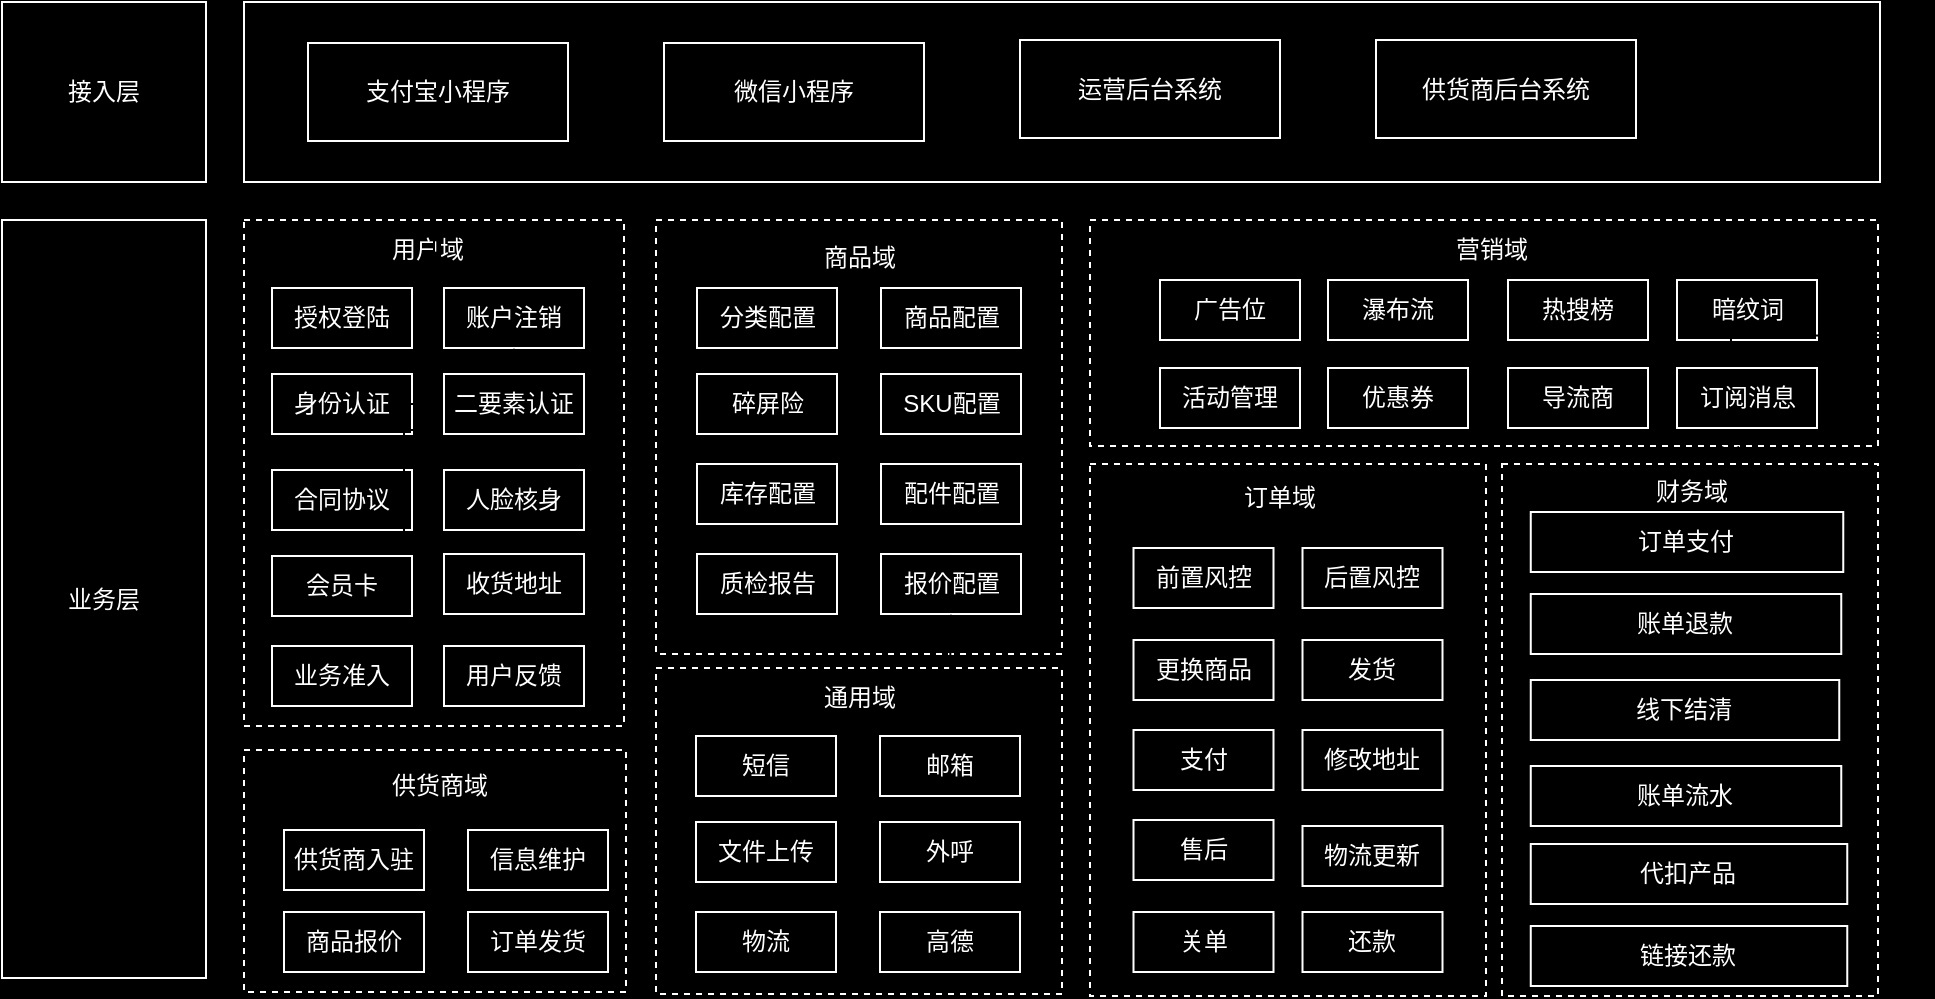 <mxfile version="24.7.12">
  <diagram name="第 1 页" id="a9zNuTtGVHFrjddqWxli">
    <mxGraphModel dx="1405" dy="809" grid="0" gridSize="10" guides="1" tooltips="1" connect="1" arrows="1" fold="1" page="1" pageScale="1" pageWidth="827" pageHeight="1169" background="#000000" math="0" shadow="0">
      <root>
        <mxCell id="0" />
        <mxCell id="1" parent="0" />
        <mxCell id="iPnrtmUdlIL3VNnraX-A-33" value="" style="rounded=0;whiteSpace=wrap;html=1;labelBackgroundColor=none;fillColor=none;strokeWidth=1;strokeColor=#FFFFFF;dashed=1;fontColor=#FEFAE0;" vertex="1" parent="1">
          <mxGeometry x="574" y="331" width="198" height="266" as="geometry" />
        </mxCell>
        <mxCell id="ZO9EcA2WIQo7O_Em-ckx-2" value="&lt;font color=&quot;#ffffff&quot;&gt;接入层&lt;/font&gt;" style="rounded=0;whiteSpace=wrap;html=1;labelBackgroundColor=none;fillColor=none;strokeWidth=1;strokeColor=#FFFFFF;fontColor=#FEFAE0;" parent="1" vertex="1">
          <mxGeometry x="30" y="100" width="102" height="90" as="geometry" />
        </mxCell>
        <mxCell id="ZO9EcA2WIQo7O_Em-ckx-3" value="&lt;font color=&quot;#ffffff&quot;&gt;业务层&lt;/font&gt;" style="rounded=0;whiteSpace=wrap;html=1;labelBackgroundColor=none;fillColor=none;strokeWidth=1;strokeColor=#FFFFFF;fontColor=#FEFAE0;" parent="1" vertex="1">
          <mxGeometry x="30" y="209" width="102" height="379" as="geometry" />
        </mxCell>
        <mxCell id="ZO9EcA2WIQo7O_Em-ckx-4" value="" style="rounded=0;whiteSpace=wrap;html=1;labelBackgroundColor=none;fillColor=none;strokeWidth=1;strokeColor=#FFFFFF;fontColor=#FEFAE0;" parent="1" vertex="1">
          <mxGeometry x="151" y="100" width="818" height="90" as="geometry" />
        </mxCell>
        <mxCell id="ZO9EcA2WIQo7O_Em-ckx-8" value="&lt;font color=&quot;#ffffff&quot;&gt;支付宝小程序&lt;/font&gt;" style="rounded=0;whiteSpace=wrap;html=1;labelBackgroundColor=none;fillColor=none;strokeWidth=1;strokeColor=#FFFFFF;fontColor=#ffffff;" parent="1" vertex="1">
          <mxGeometry x="183" y="120.5" width="130" height="49" as="geometry" />
        </mxCell>
        <mxCell id="iPnrtmUdlIL3VNnraX-A-1" value="&lt;font color=&quot;#ffffff&quot;&gt;运营后台系统&lt;/font&gt;" style="rounded=0;whiteSpace=wrap;html=1;labelBackgroundColor=none;fillColor=none;strokeWidth=1;strokeColor=#FFFFFF;fontColor=#FEFAE0;" vertex="1" parent="1">
          <mxGeometry x="539" y="119" width="130" height="49" as="geometry" />
        </mxCell>
        <mxCell id="iPnrtmUdlIL3VNnraX-A-2" value="&lt;font color=&quot;#ffffff&quot;&gt;供货商后台系统&lt;/font&gt;" style="rounded=0;whiteSpace=wrap;html=1;labelBackgroundColor=none;fillColor=none;strokeWidth=1;strokeColor=#FFFFFF;fontColor=#FEFAE0;" vertex="1" parent="1">
          <mxGeometry x="717" y="119" width="130" height="49" as="geometry" />
        </mxCell>
        <mxCell id="iPnrtmUdlIL3VNnraX-A-4" value="&lt;font color=&quot;#ffffff&quot;&gt;微信小程序&lt;/font&gt;" style="rounded=0;whiteSpace=wrap;html=1;labelBackgroundColor=none;fillColor=none;strokeWidth=1;strokeColor=#FFFFFF;fontColor=#FEFAE0;" vertex="1" parent="1">
          <mxGeometry x="361" y="120.5" width="130" height="49" as="geometry" />
        </mxCell>
        <mxCell id="iPnrtmUdlIL3VNnraX-A-6" value="" style="rounded=0;whiteSpace=wrap;html=1;labelBackgroundColor=none;fillColor=none;strokeWidth=1;strokeColor=#FFFFFF;dashed=1;fontColor=#FEFAE0;" vertex="1" parent="1">
          <mxGeometry x="151" y="209" width="190" height="253" as="geometry" />
        </mxCell>
        <mxCell id="iPnrtmUdlIL3VNnraX-A-7" value="&lt;font color=&quot;#ffffff&quot;&gt;用户域&lt;/font&gt;" style="text;html=1;align=center;verticalAlign=middle;whiteSpace=wrap;rounded=0;labelBackgroundColor=none;fontColor=#FEFAE0;strokeColor=none;" vertex="1" parent="1">
          <mxGeometry x="213" y="209" width="60" height="30" as="geometry" />
        </mxCell>
        <mxCell id="iPnrtmUdlIL3VNnraX-A-8" value="授权登陆" style="rounded=0;whiteSpace=wrap;html=1;labelBackgroundColor=none;fillColor=none;strokeWidth=1;strokeColor=#FFFFFF;fontColor=#ffffff;" vertex="1" parent="1">
          <mxGeometry x="165" y="243" width="70" height="30" as="geometry" />
        </mxCell>
        <mxCell id="iPnrtmUdlIL3VNnraX-A-9" value="账户注销" style="rounded=0;whiteSpace=wrap;html=1;labelBackgroundColor=none;fillColor=none;strokeWidth=1;strokeColor=#FFFFFF;fontColor=#ffffff;" vertex="1" parent="1">
          <mxGeometry x="251" y="243" width="70" height="30" as="geometry" />
        </mxCell>
        <mxCell id="iPnrtmUdlIL3VNnraX-A-11" value="" style="edgeStyle=orthogonalEdgeStyle;rounded=0;orthogonalLoop=1;jettySize=auto;html=1;" edge="1" parent="1" source="iPnrtmUdlIL3VNnraX-A-12" target="iPnrtmUdlIL3VNnraX-A-9">
          <mxGeometry relative="1" as="geometry" />
        </mxCell>
        <mxCell id="iPnrtmUdlIL3VNnraX-A-10" value="身份认证" style="rounded=0;whiteSpace=wrap;html=1;labelBackgroundColor=none;fillColor=none;strokeWidth=1;strokeColor=#FFFFFF;fontColor=#ffffff;" vertex="1" parent="1">
          <mxGeometry x="165" y="286" width="70" height="30" as="geometry" />
        </mxCell>
        <mxCell id="iPnrtmUdlIL3VNnraX-A-13" value="业务准入" style="rounded=0;whiteSpace=wrap;html=1;labelBackgroundColor=none;fillColor=none;strokeWidth=1;strokeColor=#FFFFFF;fontColor=#ffffff;" vertex="1" parent="1">
          <mxGeometry x="165" y="422" width="70" height="30" as="geometry" />
        </mxCell>
        <mxCell id="iPnrtmUdlIL3VNnraX-A-14" value="前置风控" style="rounded=0;whiteSpace=wrap;html=1;labelBackgroundColor=none;fillColor=none;strokeWidth=1;strokeColor=#FFFFFF;fontColor=#ffffff;" vertex="1" parent="1">
          <mxGeometry x="595.75" y="373" width="70" height="30" as="geometry" />
        </mxCell>
        <mxCell id="iPnrtmUdlIL3VNnraX-A-15" value="后置风控" style="rounded=0;whiteSpace=wrap;html=1;labelBackgroundColor=none;fillColor=none;strokeWidth=1;strokeColor=#FFFFFF;fontColor=#ffffff;" vertex="1" parent="1">
          <mxGeometry x="680.25" y="373" width="70" height="30" as="geometry" />
        </mxCell>
        <mxCell id="iPnrtmUdlIL3VNnraX-A-16" value="合同协议" style="rounded=0;whiteSpace=wrap;html=1;labelBackgroundColor=none;fillColor=none;strokeWidth=1;strokeColor=#FFFFFF;fontColor=#ffffff;" vertex="1" parent="1">
          <mxGeometry x="165" y="334" width="70" height="30" as="geometry" />
        </mxCell>
        <mxCell id="iPnrtmUdlIL3VNnraX-A-18" value="" style="edgeStyle=orthogonalEdgeStyle;rounded=0;orthogonalLoop=1;jettySize=auto;html=1;" edge="1" parent="1" source="iPnrtmUdlIL3VNnraX-A-19" target="iPnrtmUdlIL3VNnraX-A-12">
          <mxGeometry relative="1" as="geometry">
            <mxPoint x="234" y="303" as="sourcePoint" />
            <mxPoint x="283" y="279" as="targetPoint" />
          </mxGeometry>
        </mxCell>
        <mxCell id="iPnrtmUdlIL3VNnraX-A-20" style="edgeStyle=orthogonalEdgeStyle;rounded=0;orthogonalLoop=1;jettySize=auto;html=1;exitX=0.75;exitY=1;exitDx=0;exitDy=0;" edge="1" parent="1" source="iPnrtmUdlIL3VNnraX-A-12" target="iPnrtmUdlIL3VNnraX-A-6">
          <mxGeometry relative="1" as="geometry" />
        </mxCell>
        <mxCell id="iPnrtmUdlIL3VNnraX-A-12" value="人脸核身" style="rounded=0;whiteSpace=wrap;html=1;labelBackgroundColor=none;fillColor=none;strokeWidth=1;strokeColor=#FFFFFF;fontColor=#ffffff;" vertex="1" parent="1">
          <mxGeometry x="251" y="334" width="70" height="30" as="geometry" />
        </mxCell>
        <mxCell id="iPnrtmUdlIL3VNnraX-A-21" value="用户反馈" style="rounded=0;whiteSpace=wrap;html=1;labelBackgroundColor=none;fillColor=none;strokeWidth=1;strokeColor=#FFFFFF;fontColor=#ffffff;" vertex="1" parent="1">
          <mxGeometry x="251" y="422" width="70" height="30" as="geometry" />
        </mxCell>
        <mxCell id="iPnrtmUdlIL3VNnraX-A-22" value="会员卡" style="rounded=0;whiteSpace=wrap;html=1;labelBackgroundColor=none;fillColor=none;strokeWidth=1;strokeColor=#FFFFFF;fontColor=#ffffff;" vertex="1" parent="1">
          <mxGeometry x="165" y="377" width="70" height="30" as="geometry" />
        </mxCell>
        <mxCell id="iPnrtmUdlIL3VNnraX-A-23" value="收货地址" style="rounded=0;whiteSpace=wrap;html=1;labelBackgroundColor=none;fillColor=none;strokeWidth=1;strokeColor=#FFFFFF;fontColor=#ffffff;" vertex="1" parent="1">
          <mxGeometry x="251" y="376" width="70" height="30" as="geometry" />
        </mxCell>
        <mxCell id="iPnrtmUdlIL3VNnraX-A-24" value="" style="edgeStyle=orthogonalEdgeStyle;rounded=0;orthogonalLoop=1;jettySize=auto;html=1;" edge="1" parent="1" source="iPnrtmUdlIL3VNnraX-A-10" target="iPnrtmUdlIL3VNnraX-A-19">
          <mxGeometry relative="1" as="geometry">
            <mxPoint x="235" y="301" as="sourcePoint" />
            <mxPoint x="286" y="329" as="targetPoint" />
          </mxGeometry>
        </mxCell>
        <mxCell id="iPnrtmUdlIL3VNnraX-A-19" value="二要素认证" style="rounded=0;whiteSpace=wrap;html=1;labelBackgroundColor=none;fillColor=none;strokeWidth=1;strokeColor=#FFFFFF;fontColor=#ffffff;" vertex="1" parent="1">
          <mxGeometry x="251" y="286" width="70" height="30" as="geometry" />
        </mxCell>
        <mxCell id="iPnrtmUdlIL3VNnraX-A-25" value="" style="rounded=0;whiteSpace=wrap;html=1;labelBackgroundColor=none;fillColor=none;strokeWidth=1;strokeColor=#FFFFFF;dashed=1;fontColor=#FEFAE0;" vertex="1" parent="1">
          <mxGeometry x="151" y="474" width="191" height="121" as="geometry" />
        </mxCell>
        <mxCell id="iPnrtmUdlIL3VNnraX-A-26" value="&lt;font color=&quot;#ffffff&quot;&gt;供货商域&lt;/font&gt;" style="text;html=1;align=center;verticalAlign=middle;whiteSpace=wrap;rounded=0;labelBackgroundColor=none;fontColor=#FEFAE0;strokeColor=none;" vertex="1" parent="1">
          <mxGeometry x="219" y="477" width="60" height="30" as="geometry" />
        </mxCell>
        <mxCell id="iPnrtmUdlIL3VNnraX-A-27" value="" style="rounded=0;whiteSpace=wrap;html=1;labelBackgroundColor=none;fillColor=none;strokeWidth=1;strokeColor=#FFFFFF;dashed=1;fontColor=#FEFAE0;" vertex="1" parent="1">
          <mxGeometry x="357" y="209" width="203" height="217" as="geometry" />
        </mxCell>
        <mxCell id="iPnrtmUdlIL3VNnraX-A-58" value="" style="edgeStyle=orthogonalEdgeStyle;rounded=0;orthogonalLoop=1;jettySize=auto;html=1;" edge="1" parent="1" source="iPnrtmUdlIL3VNnraX-A-28" target="iPnrtmUdlIL3VNnraX-A-51">
          <mxGeometry relative="1" as="geometry" />
        </mxCell>
        <mxCell id="iPnrtmUdlIL3VNnraX-A-28" value="&lt;font color=&quot;#ffffff&quot;&gt;商品域&lt;/font&gt;" style="text;html=1;align=center;verticalAlign=middle;whiteSpace=wrap;rounded=0;labelBackgroundColor=none;fontColor=#FEFAE0;strokeColor=none;" vertex="1" parent="1">
          <mxGeometry x="428.5" y="213" width="60" height="30" as="geometry" />
        </mxCell>
        <mxCell id="iPnrtmUdlIL3VNnraX-A-31" value="" style="rounded=0;whiteSpace=wrap;html=1;labelBackgroundColor=none;fillColor=none;strokeWidth=1;strokeColor=#FFFFFF;dashed=1;fontColor=#FEFAE0;" vertex="1" parent="1">
          <mxGeometry x="574" y="209" width="394" height="113" as="geometry" />
        </mxCell>
        <mxCell id="iPnrtmUdlIL3VNnraX-A-32" value="&lt;font color=&quot;#ffffff&quot;&gt;营销域&lt;/font&gt;" style="text;html=1;align=center;verticalAlign=middle;whiteSpace=wrap;rounded=0;labelBackgroundColor=none;fontColor=#FEFAE0;strokeColor=none;" vertex="1" parent="1">
          <mxGeometry x="733" y="209" width="84" height="30" as="geometry" />
        </mxCell>
        <mxCell id="iPnrtmUdlIL3VNnraX-A-34" value="&lt;font color=&quot;#ffffff&quot;&gt;订单域&lt;/font&gt;" style="text;html=1;align=center;verticalAlign=middle;whiteSpace=wrap;rounded=0;labelBackgroundColor=none;fontColor=#FEFAE0;strokeColor=none;" vertex="1" parent="1">
          <mxGeometry x="639" y="333" width="60" height="30" as="geometry" />
        </mxCell>
        <mxCell id="iPnrtmUdlIL3VNnraX-A-37" value="供货商入驻" style="rounded=0;whiteSpace=wrap;html=1;labelBackgroundColor=none;fillColor=none;strokeWidth=1;strokeColor=#FFFFFF;fontColor=#ffffff;" vertex="1" parent="1">
          <mxGeometry x="171" y="514" width="70" height="30" as="geometry" />
        </mxCell>
        <mxCell id="iPnrtmUdlIL3VNnraX-A-38" value="信息维护" style="rounded=0;whiteSpace=wrap;html=1;labelBackgroundColor=none;fillColor=none;strokeWidth=1;strokeColor=#FFFFFF;fontColor=#ffffff;" vertex="1" parent="1">
          <mxGeometry x="263" y="514" width="70" height="30" as="geometry" />
        </mxCell>
        <mxCell id="iPnrtmUdlIL3VNnraX-A-39" value="广告位" style="rounded=0;whiteSpace=wrap;html=1;labelBackgroundColor=none;fillColor=none;strokeWidth=1;strokeColor=#FFFFFF;fontColor=#ffffff;" vertex="1" parent="1">
          <mxGeometry x="609" y="239" width="70" height="30" as="geometry" />
        </mxCell>
        <mxCell id="iPnrtmUdlIL3VNnraX-A-40" value="瀑布流" style="rounded=0;whiteSpace=wrap;html=1;labelBackgroundColor=none;fillColor=none;strokeWidth=1;strokeColor=#FFFFFF;fontColor=#ffffff;" vertex="1" parent="1">
          <mxGeometry x="693" y="239" width="70" height="30" as="geometry" />
        </mxCell>
        <mxCell id="iPnrtmUdlIL3VNnraX-A-41" value="热搜榜" style="rounded=0;whiteSpace=wrap;html=1;labelBackgroundColor=none;fillColor=none;strokeWidth=1;strokeColor=#FFFFFF;fontColor=#ffffff;" vertex="1" parent="1">
          <mxGeometry x="783" y="239" width="70" height="30" as="geometry" />
        </mxCell>
        <mxCell id="iPnrtmUdlIL3VNnraX-A-42" value="暗纹词" style="rounded=0;whiteSpace=wrap;html=1;labelBackgroundColor=none;fillColor=none;strokeWidth=1;strokeColor=#FFFFFF;fontColor=#ffffff;" vertex="1" parent="1">
          <mxGeometry x="867.5" y="239" width="70" height="30" as="geometry" />
        </mxCell>
        <mxCell id="iPnrtmUdlIL3VNnraX-A-43" value="商品报价" style="rounded=0;whiteSpace=wrap;html=1;labelBackgroundColor=none;fillColor=none;strokeWidth=1;strokeColor=#FFFFFF;fontColor=#ffffff;" vertex="1" parent="1">
          <mxGeometry x="171" y="555" width="70" height="30" as="geometry" />
        </mxCell>
        <mxCell id="iPnrtmUdlIL3VNnraX-A-44" value="订单发货" style="rounded=0;whiteSpace=wrap;html=1;labelBackgroundColor=none;fillColor=none;strokeWidth=1;strokeColor=#FFFFFF;fontColor=#ffffff;" vertex="1" parent="1">
          <mxGeometry x="263" y="555" width="70" height="30" as="geometry" />
        </mxCell>
        <mxCell id="iPnrtmUdlIL3VNnraX-A-46" style="edgeStyle=orthogonalEdgeStyle;rounded=0;orthogonalLoop=1;jettySize=auto;html=1;exitX=1;exitY=0.5;exitDx=0;exitDy=0;" edge="1" parent="1">
          <mxGeometry relative="1" as="geometry">
            <mxPoint x="987" y="266.5" as="sourcePoint" />
            <mxPoint x="894.043" y="331" as="targetPoint" />
          </mxGeometry>
        </mxCell>
        <mxCell id="iPnrtmUdlIL3VNnraX-A-47" value="活动管理" style="rounded=0;whiteSpace=wrap;html=1;labelBackgroundColor=none;fillColor=none;strokeWidth=1;strokeColor=#FFFFFF;fontColor=#ffffff;" vertex="1" parent="1">
          <mxGeometry x="609" y="283" width="70" height="30" as="geometry" />
        </mxCell>
        <mxCell id="iPnrtmUdlIL3VNnraX-A-48" value="优惠券" style="rounded=0;whiteSpace=wrap;html=1;labelBackgroundColor=none;fillColor=none;strokeWidth=1;strokeColor=#FFFFFF;fontColor=#ffffff;" vertex="1" parent="1">
          <mxGeometry x="693" y="283" width="70" height="30" as="geometry" />
        </mxCell>
        <mxCell id="iPnrtmUdlIL3VNnraX-A-49" value="导流商" style="rounded=0;whiteSpace=wrap;html=1;labelBackgroundColor=none;fillColor=none;strokeWidth=1;strokeColor=#FFFFFF;fontColor=#ffffff;" vertex="1" parent="1">
          <mxGeometry x="783" y="283" width="70" height="30" as="geometry" />
        </mxCell>
        <mxCell id="iPnrtmUdlIL3VNnraX-A-50" value="订阅消息" style="rounded=0;whiteSpace=wrap;html=1;labelBackgroundColor=none;fillColor=none;strokeWidth=1;strokeColor=#FFFFFF;fontColor=#ffffff;" vertex="1" parent="1">
          <mxGeometry x="867.5" y="283" width="70" height="30" as="geometry" />
        </mxCell>
        <mxCell id="iPnrtmUdlIL3VNnraX-A-51" value="分类配置" style="rounded=0;whiteSpace=wrap;html=1;labelBackgroundColor=none;fillColor=none;strokeWidth=1;strokeColor=#FFFFFF;fontColor=#ffffff;" vertex="1" parent="1">
          <mxGeometry x="377.5" y="243" width="70" height="30" as="geometry" />
        </mxCell>
        <mxCell id="iPnrtmUdlIL3VNnraX-A-52" value="商品配置" style="rounded=0;whiteSpace=wrap;html=1;labelBackgroundColor=none;fillColor=none;strokeWidth=1;strokeColor=#FFFFFF;fontColor=#ffffff;" vertex="1" parent="1">
          <mxGeometry x="469.5" y="243" width="70" height="30" as="geometry" />
        </mxCell>
        <mxCell id="iPnrtmUdlIL3VNnraX-A-53" value="碎屏险" style="rounded=0;whiteSpace=wrap;html=1;labelBackgroundColor=none;fillColor=none;strokeWidth=1;strokeColor=#FFFFFF;fontColor=#ffffff;" vertex="1" parent="1">
          <mxGeometry x="377.5" y="286" width="70" height="30" as="geometry" />
        </mxCell>
        <mxCell id="iPnrtmUdlIL3VNnraX-A-54" value="SKU配置" style="rounded=0;whiteSpace=wrap;html=1;labelBackgroundColor=none;fillColor=none;strokeWidth=1;strokeColor=#FFFFFF;fontColor=#ffffff;" vertex="1" parent="1">
          <mxGeometry x="469.5" y="286" width="70" height="30" as="geometry" />
        </mxCell>
        <mxCell id="iPnrtmUdlIL3VNnraX-A-55" value="库存配置" style="rounded=0;whiteSpace=wrap;html=1;labelBackgroundColor=none;fillColor=none;strokeWidth=1;strokeColor=#FFFFFF;fontColor=#ffffff;" vertex="1" parent="1">
          <mxGeometry x="377.5" y="331" width="70" height="30" as="geometry" />
        </mxCell>
        <mxCell id="iPnrtmUdlIL3VNnraX-A-56" value="配件配置" style="rounded=0;whiteSpace=wrap;html=1;labelBackgroundColor=none;fillColor=none;strokeWidth=1;strokeColor=#FFFFFF;fontColor=#ffffff;" vertex="1" parent="1">
          <mxGeometry x="469.5" y="331" width="70" height="30" as="geometry" />
        </mxCell>
        <mxCell id="iPnrtmUdlIL3VNnraX-A-57" value="质检报告" style="rounded=0;whiteSpace=wrap;html=1;labelBackgroundColor=none;fillColor=none;strokeWidth=1;strokeColor=#FFFFFF;fontColor=#ffffff;" vertex="1" parent="1">
          <mxGeometry x="377.5" y="376" width="70" height="30" as="geometry" />
        </mxCell>
        <mxCell id="iPnrtmUdlIL3VNnraX-A-59" value="报价配置" style="rounded=0;whiteSpace=wrap;html=1;labelBackgroundColor=none;fillColor=none;strokeWidth=1;strokeColor=#FFFFFF;fontColor=#ffffff;" vertex="1" parent="1">
          <mxGeometry x="469.5" y="376" width="70" height="30" as="geometry" />
        </mxCell>
        <mxCell id="iPnrtmUdlIL3VNnraX-A-60" value="发货" style="rounded=0;whiteSpace=wrap;html=1;labelBackgroundColor=none;fillColor=none;strokeWidth=1;strokeColor=#FFFFFF;fontColor=#ffffff;" vertex="1" parent="1">
          <mxGeometry x="680.25" y="419" width="70" height="30" as="geometry" />
        </mxCell>
        <mxCell id="iPnrtmUdlIL3VNnraX-A-61" value="更换商品" style="rounded=0;whiteSpace=wrap;html=1;labelBackgroundColor=none;fillColor=none;strokeWidth=1;strokeColor=#FFFFFF;fontColor=#ffffff;" vertex="1" parent="1">
          <mxGeometry x="595.75" y="419" width="70" height="30" as="geometry" />
        </mxCell>
        <mxCell id="iPnrtmUdlIL3VNnraX-A-62" value="售后" style="rounded=0;whiteSpace=wrap;html=1;labelBackgroundColor=none;fillColor=none;strokeWidth=1;strokeColor=#FFFFFF;fontColor=#ffffff;" vertex="1" parent="1">
          <mxGeometry x="595.75" y="509" width="70" height="30" as="geometry" />
        </mxCell>
        <mxCell id="iPnrtmUdlIL3VNnraX-A-64" value="支付" style="rounded=0;whiteSpace=wrap;html=1;labelBackgroundColor=none;fillColor=none;strokeWidth=1;strokeColor=#FFFFFF;fontColor=#ffffff;" vertex="1" parent="1">
          <mxGeometry x="595.75" y="464" width="70" height="30" as="geometry" />
        </mxCell>
        <mxCell id="iPnrtmUdlIL3VNnraX-A-65" value="还款" style="rounded=0;whiteSpace=wrap;html=1;labelBackgroundColor=none;fillColor=none;strokeWidth=1;strokeColor=#FFFFFF;fontColor=#ffffff;" vertex="1" parent="1">
          <mxGeometry x="680.25" y="555" width="70" height="30" as="geometry" />
        </mxCell>
        <mxCell id="iPnrtmUdlIL3VNnraX-A-66" value="关单" style="rounded=0;whiteSpace=wrap;html=1;labelBackgroundColor=none;fillColor=none;strokeWidth=1;strokeColor=#FFFFFF;fontColor=#ffffff;" vertex="1" parent="1">
          <mxGeometry x="595.75" y="555" width="70" height="30" as="geometry" />
        </mxCell>
        <mxCell id="iPnrtmUdlIL3VNnraX-A-67" value="修改地址" style="rounded=0;whiteSpace=wrap;html=1;labelBackgroundColor=none;fillColor=none;strokeWidth=1;strokeColor=#FFFFFF;fontColor=#ffffff;" vertex="1" parent="1">
          <mxGeometry x="680.25" y="464" width="70" height="30" as="geometry" />
        </mxCell>
        <mxCell id="iPnrtmUdlIL3VNnraX-A-68" value="物流更新" style="rounded=0;whiteSpace=wrap;html=1;labelBackgroundColor=none;fillColor=none;strokeWidth=1;strokeColor=#FFFFFF;fontColor=#ffffff;" vertex="1" parent="1">
          <mxGeometry x="680.25" y="512" width="70" height="30" as="geometry" />
        </mxCell>
        <mxCell id="iPnrtmUdlIL3VNnraX-A-69" value="" style="rounded=0;whiteSpace=wrap;html=1;labelBackgroundColor=none;fillColor=none;strokeWidth=1;strokeColor=#FFFFFF;dashed=1;fontColor=#FEFAE0;" vertex="1" parent="1">
          <mxGeometry x="357" y="433" width="203" height="163" as="geometry" />
        </mxCell>
        <mxCell id="iPnrtmUdlIL3VNnraX-A-70" value="" style="edgeStyle=orthogonalEdgeStyle;rounded=0;orthogonalLoop=1;jettySize=auto;html=1;" edge="1" parent="1" target="iPnrtmUdlIL3VNnraX-A-72">
          <mxGeometry relative="1" as="geometry">
            <mxPoint x="458.024" y="467" as="sourcePoint" />
          </mxGeometry>
        </mxCell>
        <mxCell id="iPnrtmUdlIL3VNnraX-A-71" value="&lt;font color=&quot;#ffffff&quot;&gt;通用域&lt;/font&gt;" style="text;html=1;align=center;verticalAlign=middle;whiteSpace=wrap;rounded=0;labelBackgroundColor=none;fontColor=#FEFAE0;strokeColor=none;" vertex="1" parent="1">
          <mxGeometry x="428.5" y="433" width="60" height="30" as="geometry" />
        </mxCell>
        <mxCell id="iPnrtmUdlIL3VNnraX-A-72" value="短信" style="rounded=0;whiteSpace=wrap;html=1;labelBackgroundColor=none;fillColor=none;strokeWidth=1;strokeColor=#FFFFFF;fontColor=#ffffff;" vertex="1" parent="1">
          <mxGeometry x="377" y="467" width="70" height="30" as="geometry" />
        </mxCell>
        <mxCell id="iPnrtmUdlIL3VNnraX-A-80" value="" style="edgeStyle=orthogonalEdgeStyle;rounded=0;orthogonalLoop=1;jettySize=auto;html=1;" edge="1" parent="1" source="iPnrtmUdlIL3VNnraX-A-73" target="iPnrtmUdlIL3VNnraX-A-59">
          <mxGeometry relative="1" as="geometry" />
        </mxCell>
        <mxCell id="iPnrtmUdlIL3VNnraX-A-73" value="邮箱" style="rounded=0;whiteSpace=wrap;html=1;labelBackgroundColor=none;fillColor=none;strokeWidth=1;strokeColor=#FFFFFF;fontColor=#ffffff;" vertex="1" parent="1">
          <mxGeometry x="469" y="467" width="70" height="30" as="geometry" />
        </mxCell>
        <mxCell id="iPnrtmUdlIL3VNnraX-A-74" value="文件上传" style="rounded=0;whiteSpace=wrap;html=1;labelBackgroundColor=none;fillColor=none;strokeWidth=1;strokeColor=#FFFFFF;fontColor=#ffffff;" vertex="1" parent="1">
          <mxGeometry x="377" y="510" width="70" height="30" as="geometry" />
        </mxCell>
        <mxCell id="iPnrtmUdlIL3VNnraX-A-75" value="外呼" style="rounded=0;whiteSpace=wrap;html=1;labelBackgroundColor=none;fillColor=none;strokeWidth=1;strokeColor=#FFFFFF;fontColor=#ffffff;" vertex="1" parent="1">
          <mxGeometry x="469" y="510" width="70" height="30" as="geometry" />
        </mxCell>
        <mxCell id="iPnrtmUdlIL3VNnraX-A-76" value="物流" style="rounded=0;whiteSpace=wrap;html=1;labelBackgroundColor=none;fillColor=none;strokeWidth=1;strokeColor=#FFFFFF;fontColor=#ffffff;" vertex="1" parent="1">
          <mxGeometry x="377" y="555" width="70" height="30" as="geometry" />
        </mxCell>
        <mxCell id="iPnrtmUdlIL3VNnraX-A-77" value="高德" style="rounded=0;whiteSpace=wrap;html=1;labelBackgroundColor=none;fillColor=none;strokeWidth=1;strokeColor=#FFFFFF;fontColor=#ffffff;" vertex="1" parent="1">
          <mxGeometry x="469" y="555" width="70" height="30" as="geometry" />
        </mxCell>
        <mxCell id="iPnrtmUdlIL3VNnraX-A-81" value="" style="rounded=0;whiteSpace=wrap;html=1;labelBackgroundColor=none;fillColor=none;strokeWidth=1;strokeColor=#FFFFFF;dashed=1;fontColor=#FEFAE0;" vertex="1" parent="1">
          <mxGeometry x="780" y="331" width="188" height="266" as="geometry" />
        </mxCell>
        <mxCell id="iPnrtmUdlIL3VNnraX-A-82" value="订单支付" style="rounded=0;whiteSpace=wrap;html=1;labelBackgroundColor=none;fillColor=none;strokeWidth=1;strokeColor=#FFFFFF;fontColor=#ffffff;" vertex="1" parent="1">
          <mxGeometry x="794.38" y="355" width="156.25" height="30" as="geometry" />
        </mxCell>
        <mxCell id="iPnrtmUdlIL3VNnraX-A-83" value="账单流水" style="rounded=0;whiteSpace=wrap;html=1;labelBackgroundColor=none;fillColor=none;strokeWidth=1;strokeColor=#FFFFFF;fontColor=#ffffff;" vertex="1" parent="1">
          <mxGeometry x="794.38" y="482" width="155.25" height="30" as="geometry" />
        </mxCell>
        <mxCell id="iPnrtmUdlIL3VNnraX-A-84" value="&lt;font color=&quot;#ffffff&quot;&gt;财务域&lt;/font&gt;" style="text;html=1;align=center;verticalAlign=middle;whiteSpace=wrap;rounded=0;labelBackgroundColor=none;fontColor=#FEFAE0;strokeColor=none;" vertex="1" parent="1">
          <mxGeometry x="845" y="330" width="60" height="30" as="geometry" />
        </mxCell>
        <mxCell id="iPnrtmUdlIL3VNnraX-A-85" value="代扣产品" style="rounded=0;whiteSpace=wrap;html=1;labelBackgroundColor=none;fillColor=none;strokeWidth=1;strokeColor=#FFFFFF;fontColor=#ffffff;" vertex="1" parent="1">
          <mxGeometry x="794.38" y="521" width="158.25" height="30" as="geometry" />
        </mxCell>
        <mxCell id="iPnrtmUdlIL3VNnraX-A-86" value="账单退款" style="rounded=0;whiteSpace=wrap;html=1;labelBackgroundColor=none;fillColor=none;strokeWidth=1;strokeColor=#FFFFFF;fontColor=#ffffff;" vertex="1" parent="1">
          <mxGeometry x="794.38" y="396" width="155.25" height="30" as="geometry" />
        </mxCell>
        <mxCell id="iPnrtmUdlIL3VNnraX-A-88" value="线下结清" style="rounded=0;whiteSpace=wrap;html=1;labelBackgroundColor=none;fillColor=none;strokeWidth=1;strokeColor=#FFFFFF;fontColor=#ffffff;" vertex="1" parent="1">
          <mxGeometry x="794.38" y="439" width="154.25" height="30" as="geometry" />
        </mxCell>
        <mxCell id="iPnrtmUdlIL3VNnraX-A-91" value="链接还款" style="rounded=0;whiteSpace=wrap;html=1;labelBackgroundColor=none;fillColor=none;strokeWidth=1;strokeColor=#FFFFFF;fontColor=#ffffff;" vertex="1" parent="1">
          <mxGeometry x="794.38" y="562" width="158.25" height="30" as="geometry" />
        </mxCell>
      </root>
    </mxGraphModel>
  </diagram>
</mxfile>
